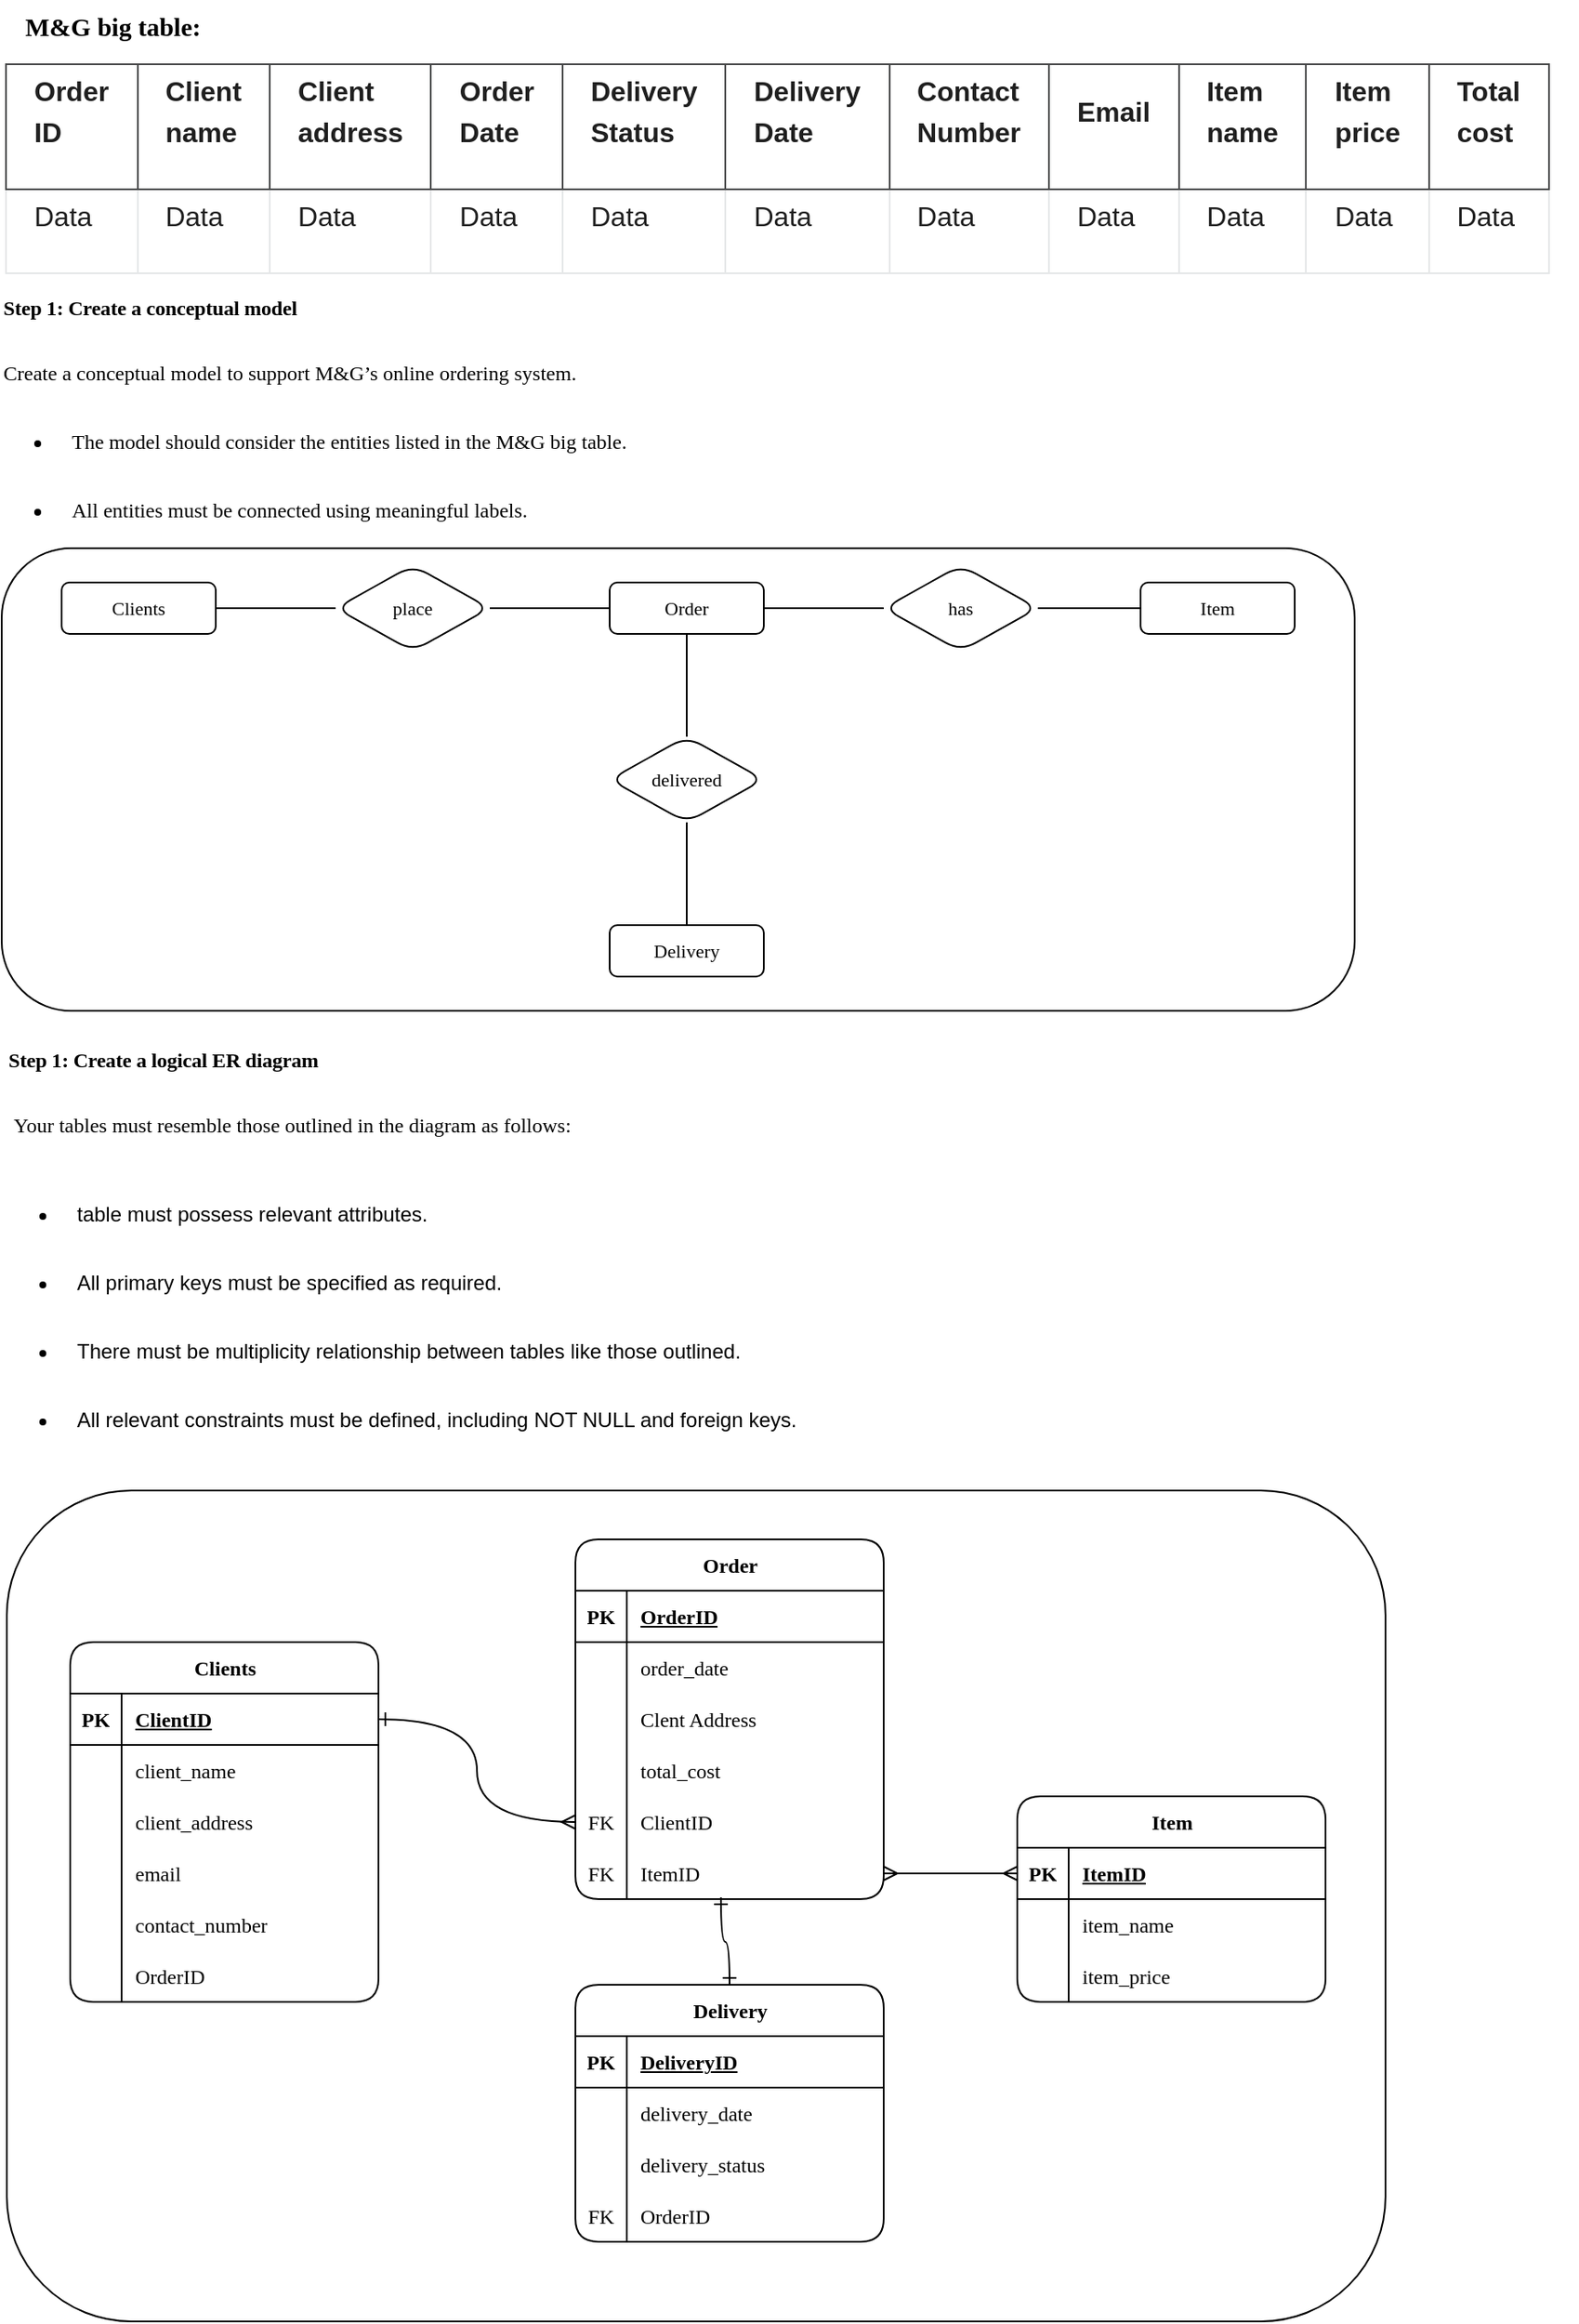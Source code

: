 <mxfile version="20.8.10" type="device"><diagram id="R2lEEEUBdFMjLlhIrx00" name="Page-1"><mxGraphModel dx="1420" dy="830" grid="1" gridSize="10" guides="1" tooltips="1" connect="1" arrows="1" fold="1" page="1" pageScale="1" pageWidth="850" pageHeight="1100" math="0" shadow="0" extFonts="Permanent Marker^https://fonts.googleapis.com/css?family=Permanent+Marker"><root><mxCell id="0"/><mxCell id="1" parent="0"/><mxCell id="qi6V6Ey-kwPcWIcRWWQ0-102" value="" style="rounded=1;whiteSpace=wrap;html=1;shadow=0;glass=0;labelBackgroundColor=none;labelBorderColor=none;sketch=0;fontFamily=Verdana;fontSize=12;fontColor=none;" vertex="1" parent="1"><mxGeometry x="53" y="890" width="805" height="485" as="geometry"/></mxCell><mxCell id="qi6V6Ey-kwPcWIcRWWQ0-21" value="" style="rounded=1;whiteSpace=wrap;html=1;shadow=0;glass=0;labelBackgroundColor=none;sketch=0;fontFamily=Verdana;fontSize=11;fontColor=none;noLabel=1;labelBorderColor=none;" vertex="1" parent="1"><mxGeometry x="50" y="340" width="790" height="270" as="geometry"/></mxCell><mxCell id="qi6V6Ey-kwPcWIcRWWQ0-12" style="edgeStyle=none;shape=connector;rounded=0;orthogonalLoop=1;jettySize=auto;html=1;exitX=1;exitY=0.5;exitDx=0;exitDy=0;labelBackgroundColor=default;strokeColor=default;fontFamily=Verdana;fontSize=11;fontColor=default;startArrow=none;startFill=0;endArrow=none;endFill=0;" edge="1" parent="1" source="qi6V6Ey-kwPcWIcRWWQ0-4" target="qi6V6Ey-kwPcWIcRWWQ0-11"><mxGeometry relative="1" as="geometry"/></mxCell><mxCell id="qi6V6Ey-kwPcWIcRWWQ0-4" value="Clients" style="rounded=1;whiteSpace=wrap;html=1;fontFamily=Verdana;fontSize=11;fontColor=default;shadow=0;glass=0;" vertex="1" parent="1"><mxGeometry x="85" y="360" width="90" height="30" as="geometry"/></mxCell><mxCell id="qi6V6Ey-kwPcWIcRWWQ0-5" value="&lt;h3 style=&quot;box-sizing: border-box; -webkit-font-smoothing: antialiased; margin: 0px 0px 12px; max-width: 100%; font-size: 12px; line-height: 1.5rem; padding: 0px; letter-spacing: -0.1px;&quot; data-heading-variant=&quot;h3bold&quot;&gt;Step 1: Create a conceptual model&lt;/h3&gt;&lt;div style=&quot;font-size: 12px;&quot;&gt;&lt;span style=&quot;box-sizing: border-box; -webkit-font-smoothing: antialiased; font-size: 12px;&quot;&gt;&lt;br style=&quot;font-size: 12px;&quot;&gt;&lt;/span&gt;&lt;/div&gt;&lt;p style=&quot;box-sizing: border-box; -webkit-font-smoothing: antialiased; line-height: 0%; margin: 0px 0px 16px; max-width: 100%; min-height: 24px; font-size: 12px;&quot; data-text-variant=&quot;body1&quot;&gt;&lt;font style=&quot;font-size: 12px;&quot;&gt;Create a conceptual model to support M&amp;amp;G’s online ordering system. &lt;/font&gt;&lt;/p&gt;&lt;ul style=&quot;box-sizing: border-box; -webkit-font-smoothing: antialiased; margin-bottom: 10px; margin-top: 0px; outline: 0px; line-height: 0%; padding-left: 32px; margin-left: 0px; font-size: 12px;&quot;&gt;&lt;li style=&quot;box-sizing: border-box; -webkit-font-smoothing: antialiased; margin-bottom: 8px; padding-left: 8px; font-size: 12px;&quot;&gt;&lt;p style=&quot;box-sizing: border-box; -webkit-font-smoothing: antialiased; line-height: 0%; margin: 0px 0px 16px; max-width: 100%; letter-spacing: 0px; min-height: 24px; font-size: 12px;&quot; data-text-variant=&quot;body1&quot;&gt;&lt;span style=&quot;box-sizing: border-box; -webkit-font-smoothing: antialiased; font-size: 12px;&quot;&gt;&lt;font style=&quot;font-size: 12px;&quot;&gt;The model should consider the entities listed in the M&amp;amp;G big table. &lt;/font&gt;&lt;/span&gt;&lt;/p&gt;&lt;/li&gt;&lt;li style=&quot;box-sizing: border-box; -webkit-font-smoothing: antialiased; margin-bottom: 8px; padding-left: 8px; font-size: 12px;&quot;&gt;&lt;p style=&quot;box-sizing: border-box; -webkit-font-smoothing: antialiased; line-height: 0%; margin: 0px 0px 16px; max-width: 100%; letter-spacing: 0px; min-height: 24px; font-size: 12px;&quot; data-text-variant=&quot;body1&quot;&gt;&lt;span style=&quot;box-sizing: border-box; -webkit-font-smoothing: antialiased; font-size: 12px;&quot;&gt;&lt;font style=&quot;font-size: 12px;&quot;&gt;All entities must be connected using meaningful labels.&lt;/font&gt;&lt;/span&gt;&lt;/p&gt;&lt;/li&gt;&lt;/ul&gt;&lt;p style=&quot;font-size: 12px;&quot;&gt;.&lt;/p&gt;" style="text;html=1;strokeColor=none;fillColor=none;spacing=1;spacingTop=-8;overflow=hidden;rounded=0;fontSize=12;fontFamily=Verdana;fontColor=default;labelBackgroundColor=none;align=left;whiteSpace=wrap;" vertex="1" parent="1"><mxGeometry x="50" y="190" width="770" height="160" as="geometry"/></mxCell><mxCell id="qi6V6Ey-kwPcWIcRWWQ0-15" style="edgeStyle=none;shape=connector;rounded=0;orthogonalLoop=1;jettySize=auto;html=1;exitX=1;exitY=0.5;exitDx=0;exitDy=0;labelBackgroundColor=default;strokeColor=default;fontFamily=Verdana;fontSize=11;fontColor=default;startArrow=none;startFill=0;endArrow=none;endFill=0;" edge="1" parent="1" source="qi6V6Ey-kwPcWIcRWWQ0-6" target="qi6V6Ey-kwPcWIcRWWQ0-14"><mxGeometry relative="1" as="geometry"/></mxCell><mxCell id="qi6V6Ey-kwPcWIcRWWQ0-19" style="edgeStyle=none;shape=connector;rounded=0;orthogonalLoop=1;jettySize=auto;html=1;exitX=0.5;exitY=1;exitDx=0;exitDy=0;labelBackgroundColor=default;strokeColor=default;fontFamily=Verdana;fontSize=11;fontColor=default;startArrow=none;startFill=0;endArrow=none;endFill=0;" edge="1" parent="1" source="qi6V6Ey-kwPcWIcRWWQ0-6" target="qi6V6Ey-kwPcWIcRWWQ0-18"><mxGeometry relative="1" as="geometry"/></mxCell><mxCell id="qi6V6Ey-kwPcWIcRWWQ0-6" value="Order" style="rounded=1;whiteSpace=wrap;html=1;fontFamily=Verdana;fontSize=11;fontColor=default;shadow=0;glass=0;" vertex="1" parent="1"><mxGeometry x="405" y="360" width="90" height="30" as="geometry"/></mxCell><mxCell id="qi6V6Ey-kwPcWIcRWWQ0-7" value="&lt;table style=&quot;box-sizing: border-box; -webkit-font-smoothing: antialiased; border-collapse: collapse; border-spacing: 0px; max-width: 100%; background-color: rgb(255, 255, 255); margin: 0px 0px 24px; width: 865.487px; color: rgb(31, 31, 31); font-family: OpenSans, Arial, sans-serif; font-size: 14px; font-style: normal; font-variant-ligatures: normal; font-variant-caps: normal; font-weight: 400; letter-spacing: normal; orphans: 2; text-align: start; text-transform: none; widows: 2; word-spacing: 0px; -webkit-text-stroke-width: 0px; text-decoration-thickness: initial; text-decoration-style: initial; text-decoration-color: initial;&quot;&gt;&lt;thead style=&quot;box-sizing: border-box; -webkit-font-smoothing: antialiased;&quot;&gt;&lt;tr style=&quot;box-sizing: border-box; -webkit-font-smoothing: antialiased;&quot;&gt;&lt;th style=&quot;box-sizing: border-box; -webkit-font-smoothing: antialiased; padding: 4px 16px; text-align: left; letter-spacing: 0px; font-size: 0.875rem; line-height: 1.25rem; font-family: &amp;quot;Source Sans Pro&amp;quot;, Arial, sans-serif; font-weight: 400; border: 1px solid rgb(72, 73, 74);&quot; scope=&quot;col&quot;&gt;&lt;p style=&quot;box-sizing: border-box; -webkit-font-smoothing: antialiased; font-size: 1rem; line-height: 1.5rem; font-family: &amp;quot;Source Sans Pro&amp;quot;, Arial, sans-serif; margin: 0px 0px 16px; max-width: 100%; letter-spacing: 0px; font-weight: 400; min-height: 24px;&quot; data-text-variant=&quot;body1&quot;&gt;&lt;span style=&quot;box-sizing: border-box; -webkit-font-smoothing: antialiased;&quot;&gt;&lt;strong style=&quot;box-sizing: border-box; -webkit-font-smoothing: antialiased; font-weight: 700; font-family: unset;&quot;&gt;&lt;span style=&quot;box-sizing: border-box; -webkit-font-smoothing: antialiased;&quot;&gt;Order ID&lt;/span&gt;&lt;/strong&gt;&lt;/span&gt;&lt;/p&gt;&lt;/th&gt;&lt;th style=&quot;box-sizing: border-box; -webkit-font-smoothing: antialiased; padding: 4px 16px; text-align: left; letter-spacing: 0px; font-size: 0.875rem; line-height: 1.25rem; font-family: &amp;quot;Source Sans Pro&amp;quot;, Arial, sans-serif; font-weight: 400; border: 1px solid rgb(72, 73, 74);&quot; scope=&quot;col&quot;&gt;&lt;p style=&quot;box-sizing: border-box; -webkit-font-smoothing: antialiased; font-size: 1rem; line-height: 1.5rem; font-family: &amp;quot;Source Sans Pro&amp;quot;, Arial, sans-serif; margin: 0px 0px 16px; max-width: 100%; letter-spacing: 0px; font-weight: 400; min-height: 24px;&quot; data-text-variant=&quot;body1&quot;&gt;&lt;span style=&quot;box-sizing: border-box; -webkit-font-smoothing: antialiased;&quot;&gt;&lt;strong style=&quot;box-sizing: border-box; -webkit-font-smoothing: antialiased; font-weight: 700; font-family: unset;&quot;&gt;&lt;span style=&quot;box-sizing: border-box; -webkit-font-smoothing: antialiased;&quot;&gt;Client name&lt;/span&gt;&lt;/strong&gt;&lt;/span&gt;&lt;/p&gt;&lt;/th&gt;&lt;th style=&quot;box-sizing: border-box; -webkit-font-smoothing: antialiased; padding: 4px 16px; text-align: left; letter-spacing: 0px; font-size: 0.875rem; line-height: 1.25rem; font-family: &amp;quot;Source Sans Pro&amp;quot;, Arial, sans-serif; font-weight: 400; border: 1px solid rgb(72, 73, 74);&quot; scope=&quot;col&quot;&gt;&lt;p style=&quot;box-sizing: border-box; -webkit-font-smoothing: antialiased; font-size: 1rem; line-height: 1.5rem; font-family: &amp;quot;Source Sans Pro&amp;quot;, Arial, sans-serif; margin: 0px 0px 16px; max-width: 100%; letter-spacing: 0px; font-weight: 400; min-height: 24px;&quot; data-text-variant=&quot;body1&quot;&gt;&lt;span style=&quot;box-sizing: border-box; -webkit-font-smoothing: antialiased;&quot;&gt;&lt;strong style=&quot;box-sizing: border-box; -webkit-font-smoothing: antialiased; font-weight: 700; font-family: unset;&quot;&gt;&lt;span style=&quot;box-sizing: border-box; -webkit-font-smoothing: antialiased;&quot;&gt;Client address&lt;/span&gt;&lt;/strong&gt;&lt;/span&gt;&lt;/p&gt;&lt;/th&gt;&lt;th style=&quot;box-sizing: border-box; -webkit-font-smoothing: antialiased; padding: 4px 16px; text-align: left; letter-spacing: 0px; font-size: 0.875rem; line-height: 1.25rem; font-family: &amp;quot;Source Sans Pro&amp;quot;, Arial, sans-serif; font-weight: 400; border: 1px solid rgb(72, 73, 74);&quot; scope=&quot;col&quot;&gt;&lt;p style=&quot;box-sizing: border-box; -webkit-font-smoothing: antialiased; font-size: 1rem; line-height: 1.5rem; font-family: &amp;quot;Source Sans Pro&amp;quot;, Arial, sans-serif; margin: 0px 0px 16px; max-width: 100%; letter-spacing: 0px; font-weight: 400; min-height: 24px;&quot; data-text-variant=&quot;body1&quot;&gt;&lt;span style=&quot;box-sizing: border-box; -webkit-font-smoothing: antialiased;&quot;&gt;&lt;strong style=&quot;box-sizing: border-box; -webkit-font-smoothing: antialiased; font-weight: 700; font-family: unset;&quot;&gt;&lt;span style=&quot;box-sizing: border-box; -webkit-font-smoothing: antialiased;&quot;&gt;Order Date&lt;/span&gt;&lt;/strong&gt;&lt;/span&gt;&lt;/p&gt;&lt;/th&gt;&lt;th style=&quot;box-sizing: border-box; -webkit-font-smoothing: antialiased; padding: 4px 16px; text-align: left; letter-spacing: 0px; font-size: 0.875rem; line-height: 1.25rem; font-family: &amp;quot;Source Sans Pro&amp;quot;, Arial, sans-serif; font-weight: 400; border: 1px solid rgb(72, 73, 74);&quot; scope=&quot;col&quot;&gt;&lt;p style=&quot;box-sizing: border-box; -webkit-font-smoothing: antialiased; font-size: 1rem; line-height: 1.5rem; font-family: &amp;quot;Source Sans Pro&amp;quot;, Arial, sans-serif; margin: 0px 0px 16px; max-width: 100%; letter-spacing: 0px; font-weight: 400; min-height: 24px;&quot; data-text-variant=&quot;body1&quot;&gt;&lt;span style=&quot;box-sizing: border-box; -webkit-font-smoothing: antialiased;&quot;&gt;&lt;strong style=&quot;box-sizing: border-box; -webkit-font-smoothing: antialiased; font-weight: 700; font-family: unset;&quot;&gt;&lt;span style=&quot;box-sizing: border-box; -webkit-font-smoothing: antialiased;&quot;&gt;Delivery Status&lt;/span&gt;&lt;/strong&gt;&lt;/span&gt;&lt;/p&gt;&lt;/th&gt;&lt;th style=&quot;box-sizing: border-box; -webkit-font-smoothing: antialiased; padding: 4px 16px; text-align: left; letter-spacing: 0px; font-size: 0.875rem; line-height: 1.25rem; font-family: &amp;quot;Source Sans Pro&amp;quot;, Arial, sans-serif; font-weight: 400; border: 1px solid rgb(72, 73, 74);&quot; scope=&quot;col&quot;&gt;&lt;p style=&quot;box-sizing: border-box; -webkit-font-smoothing: antialiased; font-size: 1rem; line-height: 1.5rem; font-family: &amp;quot;Source Sans Pro&amp;quot;, Arial, sans-serif; margin: 0px 0px 16px; max-width: 100%; letter-spacing: 0px; font-weight: 400; min-height: 24px;&quot; data-text-variant=&quot;body1&quot;&gt;&lt;span style=&quot;box-sizing: border-box; -webkit-font-smoothing: antialiased;&quot;&gt;&lt;strong style=&quot;box-sizing: border-box; -webkit-font-smoothing: antialiased; font-weight: 700; font-family: unset;&quot;&gt;&lt;span style=&quot;box-sizing: border-box; -webkit-font-smoothing: antialiased;&quot;&gt;Delivery Date&lt;/span&gt;&lt;/strong&gt;&lt;/span&gt;&lt;/p&gt;&lt;/th&gt;&lt;th style=&quot;box-sizing: border-box; -webkit-font-smoothing: antialiased; padding: 4px 16px; text-align: left; letter-spacing: 0px; font-size: 0.875rem; line-height: 1.25rem; font-family: &amp;quot;Source Sans Pro&amp;quot;, Arial, sans-serif; font-weight: 400; border: 1px solid rgb(72, 73, 74);&quot; scope=&quot;col&quot;&gt;&lt;p style=&quot;box-sizing: border-box; -webkit-font-smoothing: antialiased; font-size: 1rem; line-height: 1.5rem; font-family: &amp;quot;Source Sans Pro&amp;quot;, Arial, sans-serif; margin: 0px 0px 16px; max-width: 100%; letter-spacing: 0px; font-weight: 400; min-height: 24px;&quot; data-text-variant=&quot;body1&quot;&gt;&lt;span style=&quot;box-sizing: border-box; -webkit-font-smoothing: antialiased;&quot;&gt;&lt;strong style=&quot;box-sizing: border-box; -webkit-font-smoothing: antialiased; font-weight: 700; font-family: unset;&quot;&gt;&lt;span style=&quot;box-sizing: border-box; -webkit-font-smoothing: antialiased;&quot;&gt;Contact Number&lt;/span&gt;&lt;/strong&gt;&lt;/span&gt;&lt;/p&gt;&lt;/th&gt;&lt;th style=&quot;box-sizing: border-box; -webkit-font-smoothing: antialiased; padding: 4px 16px; text-align: left; letter-spacing: 0px; font-size: 0.875rem; line-height: 1.25rem; font-family: &amp;quot;Source Sans Pro&amp;quot;, Arial, sans-serif; font-weight: 400; border: 1px solid rgb(72, 73, 74);&quot; scope=&quot;col&quot;&gt;&lt;p style=&quot;box-sizing: border-box; -webkit-font-smoothing: antialiased; font-size: 1rem; line-height: 1.5rem; font-family: &amp;quot;Source Sans Pro&amp;quot;, Arial, sans-serif; margin: 0px 0px 16px; max-width: 100%; letter-spacing: 0px; font-weight: 400; min-height: 24px;&quot; data-text-variant=&quot;body1&quot;&gt;&lt;span style=&quot;box-sizing: border-box; -webkit-font-smoothing: antialiased;&quot;&gt;&lt;strong style=&quot;box-sizing: border-box; -webkit-font-smoothing: antialiased; font-weight: 700; font-family: unset;&quot;&gt;&lt;span style=&quot;box-sizing: border-box; -webkit-font-smoothing: antialiased;&quot;&gt;Email&lt;/span&gt;&lt;/strong&gt;&lt;/span&gt;&lt;/p&gt;&lt;/th&gt;&lt;th style=&quot;box-sizing: border-box; -webkit-font-smoothing: antialiased; padding: 4px 16px; text-align: left; letter-spacing: 0px; font-size: 0.875rem; line-height: 1.25rem; font-family: &amp;quot;Source Sans Pro&amp;quot;, Arial, sans-serif; font-weight: 400; border: 1px solid rgb(72, 73, 74);&quot; scope=&quot;col&quot;&gt;&lt;p style=&quot;box-sizing: border-box; -webkit-font-smoothing: antialiased; font-size: 1rem; line-height: 1.5rem; font-family: &amp;quot;Source Sans Pro&amp;quot;, Arial, sans-serif; margin: 0px 0px 16px; max-width: 100%; letter-spacing: 0px; font-weight: 400; min-height: 24px;&quot; data-text-variant=&quot;body1&quot;&gt;&lt;span style=&quot;box-sizing: border-box; -webkit-font-smoothing: antialiased;&quot;&gt;&lt;strong style=&quot;box-sizing: border-box; -webkit-font-smoothing: antialiased; font-weight: 700; font-family: unset;&quot;&gt;&lt;span style=&quot;box-sizing: border-box; -webkit-font-smoothing: antialiased;&quot;&gt;Item name&lt;/span&gt;&lt;/strong&gt;&lt;/span&gt;&lt;/p&gt;&lt;/th&gt;&lt;th style=&quot;box-sizing: border-box; -webkit-font-smoothing: antialiased; padding: 4px 16px; text-align: left; letter-spacing: 0px; font-size: 0.875rem; line-height: 1.25rem; font-family: &amp;quot;Source Sans Pro&amp;quot;, Arial, sans-serif; font-weight: 400; border: 1px solid rgb(72, 73, 74);&quot; scope=&quot;col&quot;&gt;&lt;p style=&quot;box-sizing: border-box; -webkit-font-smoothing: antialiased; font-size: 1rem; line-height: 1.5rem; font-family: &amp;quot;Source Sans Pro&amp;quot;, Arial, sans-serif; margin: 0px 0px 16px; max-width: 100%; letter-spacing: 0px; font-weight: 400; min-height: 24px;&quot; data-text-variant=&quot;body1&quot;&gt;&lt;span style=&quot;box-sizing: border-box; -webkit-font-smoothing: antialiased;&quot;&gt;&lt;strong style=&quot;box-sizing: border-box; -webkit-font-smoothing: antialiased; font-weight: 700; font-family: unset;&quot;&gt;&lt;span style=&quot;box-sizing: border-box; -webkit-font-smoothing: antialiased;&quot;&gt;Item price&lt;/span&gt;&lt;/strong&gt;&lt;/span&gt;&lt;/p&gt;&lt;/th&gt;&lt;th style=&quot;box-sizing: border-box; -webkit-font-smoothing: antialiased; padding: 4px 16px; text-align: left; letter-spacing: 0px; font-size: 0.875rem; line-height: 1.25rem; font-family: &amp;quot;Source Sans Pro&amp;quot;, Arial, sans-serif; font-weight: 400; border: 1px solid rgb(72, 73, 74);&quot; scope=&quot;col&quot;&gt;&lt;p style=&quot;box-sizing: border-box; -webkit-font-smoothing: antialiased; font-size: 1rem; line-height: 1.5rem; font-family: &amp;quot;Source Sans Pro&amp;quot;, Arial, sans-serif; margin: 0px 0px 16px; max-width: 100%; letter-spacing: 0px; font-weight: 400; min-height: 24px;&quot; data-text-variant=&quot;body1&quot;&gt;&lt;span style=&quot;box-sizing: border-box; -webkit-font-smoothing: antialiased;&quot;&gt;&lt;strong style=&quot;box-sizing: border-box; -webkit-font-smoothing: antialiased; font-weight: 700; font-family: unset;&quot;&gt;&lt;span style=&quot;box-sizing: border-box; -webkit-font-smoothing: antialiased;&quot;&gt;Total cost&lt;/span&gt;&lt;/strong&gt;&lt;/span&gt;&lt;/p&gt;&lt;/th&gt;&lt;/tr&gt;&lt;/thead&gt;&lt;tbody style=&quot;box-sizing: border-box; -webkit-font-smoothing: antialiased;&quot;&gt;&lt;tr style=&quot;box-sizing: border-box; -webkit-font-smoothing: antialiased;&quot;&gt;&lt;td style=&quot;box-sizing: border-box; -webkit-font-smoothing: antialiased; padding: 4px 16px; letter-spacing: 0px; font-size: 0.875rem; line-height: 1.25rem; font-family: &amp;quot;Source Sans Pro&amp;quot;, Arial, sans-serif; font-weight: 400; text-align: left; border: 1px solid rgb(229, 231, 232);&quot;&gt;&lt;p style=&quot;box-sizing: border-box; -webkit-font-smoothing: antialiased; font-size: 1rem; line-height: 1.5rem; font-family: &amp;quot;Source Sans Pro&amp;quot;, Arial, sans-serif; margin: 0px 0px 16px; max-width: 100%; letter-spacing: 0px; font-weight: 400; min-height: 24px;&quot; data-text-variant=&quot;body1&quot;&gt;&lt;span style=&quot;box-sizing: border-box; -webkit-font-smoothing: antialiased;&quot;&gt;&lt;span style=&quot;box-sizing: border-box; -webkit-font-smoothing: antialiased;&quot;&gt;Data&lt;/span&gt;&lt;/span&gt;&lt;/p&gt;&lt;/td&gt;&lt;td style=&quot;box-sizing: border-box; -webkit-font-smoothing: antialiased; padding: 4px 16px; letter-spacing: 0px; font-size: 0.875rem; line-height: 1.25rem; font-family: &amp;quot;Source Sans Pro&amp;quot;, Arial, sans-serif; font-weight: 400; text-align: left; border: 1px solid rgb(229, 231, 232);&quot;&gt;&lt;p style=&quot;box-sizing: border-box; -webkit-font-smoothing: antialiased; font-size: 1rem; line-height: 1.5rem; font-family: &amp;quot;Source Sans Pro&amp;quot;, Arial, sans-serif; margin: 0px 0px 16px; max-width: 100%; letter-spacing: 0px; font-weight: 400; min-height: 24px;&quot; data-text-variant=&quot;body1&quot;&gt;&lt;span style=&quot;box-sizing: border-box; -webkit-font-smoothing: antialiased;&quot;&gt;&lt;span style=&quot;box-sizing: border-box; -webkit-font-smoothing: antialiased;&quot;&gt;Data&lt;/span&gt;&lt;/span&gt;&lt;/p&gt;&lt;/td&gt;&lt;td style=&quot;box-sizing: border-box; -webkit-font-smoothing: antialiased; padding: 4px 16px; letter-spacing: 0px; font-size: 0.875rem; line-height: 1.25rem; font-family: &amp;quot;Source Sans Pro&amp;quot;, Arial, sans-serif; font-weight: 400; text-align: left; border: 1px solid rgb(229, 231, 232);&quot;&gt;&lt;p style=&quot;box-sizing: border-box; -webkit-font-smoothing: antialiased; font-size: 1rem; line-height: 1.5rem; font-family: &amp;quot;Source Sans Pro&amp;quot;, Arial, sans-serif; margin: 0px 0px 16px; max-width: 100%; letter-spacing: 0px; font-weight: 400; min-height: 24px;&quot; data-text-variant=&quot;body1&quot;&gt;&lt;span style=&quot;box-sizing: border-box; -webkit-font-smoothing: antialiased;&quot;&gt;&lt;span style=&quot;box-sizing: border-box; -webkit-font-smoothing: antialiased;&quot;&gt;Data&lt;/span&gt;&lt;/span&gt;&lt;/p&gt;&lt;/td&gt;&lt;td style=&quot;box-sizing: border-box; -webkit-font-smoothing: antialiased; padding: 4px 16px; letter-spacing: 0px; font-size: 0.875rem; line-height: 1.25rem; font-family: &amp;quot;Source Sans Pro&amp;quot;, Arial, sans-serif; font-weight: 400; text-align: left; border: 1px solid rgb(229, 231, 232);&quot;&gt;&lt;p style=&quot;box-sizing: border-box; -webkit-font-smoothing: antialiased; font-size: 1rem; line-height: 1.5rem; font-family: &amp;quot;Source Sans Pro&amp;quot;, Arial, sans-serif; margin: 0px 0px 16px; max-width: 100%; letter-spacing: 0px; font-weight: 400; min-height: 24px;&quot; data-text-variant=&quot;body1&quot;&gt;&lt;span style=&quot;box-sizing: border-box; -webkit-font-smoothing: antialiased;&quot;&gt;&lt;span style=&quot;box-sizing: border-box; -webkit-font-smoothing: antialiased;&quot;&gt;Data&lt;/span&gt;&lt;/span&gt;&lt;/p&gt;&lt;/td&gt;&lt;td style=&quot;box-sizing: border-box; -webkit-font-smoothing: antialiased; padding: 4px 16px; letter-spacing: 0px; font-size: 0.875rem; line-height: 1.25rem; font-family: &amp;quot;Source Sans Pro&amp;quot;, Arial, sans-serif; font-weight: 400; text-align: left; border: 1px solid rgb(229, 231, 232);&quot;&gt;&lt;p style=&quot;box-sizing: border-box; -webkit-font-smoothing: antialiased; font-size: 1rem; line-height: 1.5rem; font-family: &amp;quot;Source Sans Pro&amp;quot;, Arial, sans-serif; margin: 0px 0px 16px; max-width: 100%; letter-spacing: 0px; font-weight: 400; min-height: 24px;&quot; data-text-variant=&quot;body1&quot;&gt;&lt;span style=&quot;box-sizing: border-box; -webkit-font-smoothing: antialiased;&quot;&gt;&lt;span style=&quot;box-sizing: border-box; -webkit-font-smoothing: antialiased;&quot;&gt;Data&lt;/span&gt;&lt;/span&gt;&lt;/p&gt;&lt;/td&gt;&lt;td style=&quot;box-sizing: border-box; -webkit-font-smoothing: antialiased; padding: 4px 16px; letter-spacing: 0px; font-size: 0.875rem; line-height: 1.25rem; font-family: &amp;quot;Source Sans Pro&amp;quot;, Arial, sans-serif; font-weight: 400; text-align: left; border: 1px solid rgb(229, 231, 232);&quot;&gt;&lt;p style=&quot;box-sizing: border-box; -webkit-font-smoothing: antialiased; font-size: 1rem; line-height: 1.5rem; font-family: &amp;quot;Source Sans Pro&amp;quot;, Arial, sans-serif; margin: 0px 0px 16px; max-width: 100%; letter-spacing: 0px; font-weight: 400; min-height: 24px;&quot; data-text-variant=&quot;body1&quot;&gt;&lt;span style=&quot;box-sizing: border-box; -webkit-font-smoothing: antialiased;&quot;&gt;&lt;span style=&quot;box-sizing: border-box; -webkit-font-smoothing: antialiased;&quot;&gt;Data&lt;/span&gt;&lt;/span&gt;&lt;/p&gt;&lt;/td&gt;&lt;td style=&quot;box-sizing: border-box; -webkit-font-smoothing: antialiased; padding: 4px 16px; letter-spacing: 0px; font-size: 0.875rem; line-height: 1.25rem; font-family: &amp;quot;Source Sans Pro&amp;quot;, Arial, sans-serif; font-weight: 400; text-align: left; border: 1px solid rgb(229, 231, 232);&quot;&gt;&lt;p style=&quot;box-sizing: border-box; -webkit-font-smoothing: antialiased; font-size: 1rem; line-height: 1.5rem; font-family: &amp;quot;Source Sans Pro&amp;quot;, Arial, sans-serif; margin: 0px 0px 16px; max-width: 100%; letter-spacing: 0px; font-weight: 400; min-height: 24px;&quot; data-text-variant=&quot;body1&quot;&gt;&lt;span style=&quot;box-sizing: border-box; -webkit-font-smoothing: antialiased;&quot;&gt;&lt;span style=&quot;box-sizing: border-box; -webkit-font-smoothing: antialiased;&quot;&gt;Data&lt;/span&gt;&lt;/span&gt;&lt;/p&gt;&lt;/td&gt;&lt;td style=&quot;box-sizing: border-box; -webkit-font-smoothing: antialiased; padding: 4px 16px; letter-spacing: 0px; font-size: 0.875rem; line-height: 1.25rem; font-family: &amp;quot;Source Sans Pro&amp;quot;, Arial, sans-serif; font-weight: 400; text-align: left; border: 1px solid rgb(229, 231, 232);&quot;&gt;&lt;p style=&quot;box-sizing: border-box; -webkit-font-smoothing: antialiased; font-size: 1rem; line-height: 1.5rem; font-family: &amp;quot;Source Sans Pro&amp;quot;, Arial, sans-serif; margin: 0px 0px 16px; max-width: 100%; letter-spacing: 0px; font-weight: 400; min-height: 24px;&quot; data-text-variant=&quot;body1&quot;&gt;&lt;span style=&quot;box-sizing: border-box; -webkit-font-smoothing: antialiased;&quot;&gt;&lt;span style=&quot;box-sizing: border-box; -webkit-font-smoothing: antialiased;&quot;&gt;Data&lt;/span&gt;&lt;/span&gt;&lt;/p&gt;&lt;/td&gt;&lt;td style=&quot;box-sizing: border-box; -webkit-font-smoothing: antialiased; padding: 4px 16px; letter-spacing: 0px; font-size: 0.875rem; line-height: 1.25rem; font-family: &amp;quot;Source Sans Pro&amp;quot;, Arial, sans-serif; font-weight: 400; text-align: left; border: 1px solid rgb(229, 231, 232);&quot;&gt;&lt;p style=&quot;box-sizing: border-box; -webkit-font-smoothing: antialiased; font-size: 1rem; line-height: 1.5rem; font-family: &amp;quot;Source Sans Pro&amp;quot;, Arial, sans-serif; margin: 0px 0px 16px; max-width: 100%; letter-spacing: 0px; font-weight: 400; min-height: 24px;&quot; data-text-variant=&quot;body1&quot;&gt;&lt;span style=&quot;box-sizing: border-box; -webkit-font-smoothing: antialiased;&quot;&gt;&lt;span style=&quot;box-sizing: border-box; -webkit-font-smoothing: antialiased;&quot;&gt;Data&lt;/span&gt;&lt;/span&gt;&lt;/p&gt;&lt;/td&gt;&lt;td style=&quot;box-sizing: border-box; -webkit-font-smoothing: antialiased; padding: 4px 16px; letter-spacing: 0px; font-size: 0.875rem; line-height: 1.25rem; font-family: &amp;quot;Source Sans Pro&amp;quot;, Arial, sans-serif; font-weight: 400; text-align: left; border: 1px solid rgb(229, 231, 232);&quot;&gt;&lt;p style=&quot;box-sizing: border-box; -webkit-font-smoothing: antialiased; font-size: 1rem; line-height: 1.5rem; font-family: &amp;quot;Source Sans Pro&amp;quot;, Arial, sans-serif; margin: 0px 0px 16px; max-width: 100%; letter-spacing: 0px; font-weight: 400; min-height: 24px;&quot; data-text-variant=&quot;body1&quot;&gt;&lt;span style=&quot;box-sizing: border-box; -webkit-font-smoothing: antialiased;&quot;&gt;&lt;span style=&quot;box-sizing: border-box; -webkit-font-smoothing: antialiased;&quot;&gt;Data&lt;/span&gt;&lt;/span&gt;&lt;/p&gt;&lt;/td&gt;&lt;td style=&quot;box-sizing: border-box; -webkit-font-smoothing: antialiased; padding: 4px 16px; letter-spacing: 0px; font-size: 0.875rem; line-height: 1.25rem; font-family: &amp;quot;Source Sans Pro&amp;quot;, Arial, sans-serif; font-weight: 400; text-align: left; border: 1px solid rgb(229, 231, 232);&quot;&gt;&lt;p style=&quot;box-sizing: border-box; -webkit-font-smoothing: antialiased; font-size: 1rem; line-height: 1.5rem; font-family: &amp;quot;Source Sans Pro&amp;quot;, Arial, sans-serif; margin: 0px 0px 16px; max-width: 100%; letter-spacing: 0px; font-weight: 400; min-height: 24px;&quot; data-text-variant=&quot;body1&quot;&gt;&lt;span style=&quot;box-sizing: border-box; -webkit-font-smoothing: antialiased;&quot;&gt;&lt;span style=&quot;box-sizing: border-box; -webkit-font-smoothing: antialiased;&quot;&gt;Data &lt;/span&gt;&lt;/span&gt;&lt;/p&gt;&lt;/td&gt;&lt;/tr&gt;&lt;/tbody&gt;&lt;/table&gt;" style="text;whiteSpace=wrap;html=1;fontSize=12;fontFamily=Verdana;fontColor=default;" vertex="1" parent="1"><mxGeometry x="50" y="50" width="920" height="130" as="geometry"/></mxCell><mxCell id="qi6V6Ey-kwPcWIcRWWQ0-8" value="M&amp;amp;G big table:" style="text;html=1;strokeColor=none;fillColor=none;align=center;verticalAlign=middle;whiteSpace=wrap;rounded=0;fontSize=15;fontFamily=Verdana;fontColor=default;fontStyle=1" vertex="1" parent="1"><mxGeometry x="50" y="20" width="130" height="30" as="geometry"/></mxCell><mxCell id="qi6V6Ey-kwPcWIcRWWQ0-10" value="Item" style="rounded=1;whiteSpace=wrap;html=1;fontFamily=Verdana;fontSize=11;fontColor=default;shadow=0;glass=0;" vertex="1" parent="1"><mxGeometry x="715" y="360" width="90" height="30" as="geometry"/></mxCell><mxCell id="qi6V6Ey-kwPcWIcRWWQ0-13" style="edgeStyle=none;shape=connector;rounded=0;orthogonalLoop=1;jettySize=auto;html=1;exitX=1;exitY=0.5;exitDx=0;exitDy=0;labelBackgroundColor=default;strokeColor=default;fontFamily=Verdana;fontSize=11;fontColor=default;startArrow=none;startFill=0;endArrow=none;endFill=0;" edge="1" parent="1" source="qi6V6Ey-kwPcWIcRWWQ0-11" target="qi6V6Ey-kwPcWIcRWWQ0-6"><mxGeometry relative="1" as="geometry"/></mxCell><mxCell id="qi6V6Ey-kwPcWIcRWWQ0-11" value="place" style="rhombus;whiteSpace=wrap;html=1;rounded=1;shadow=0;glass=0;labelBackgroundColor=none;sketch=0;fontFamily=Verdana;fontSize=11;fontColor=default;" vertex="1" parent="1"><mxGeometry x="245" y="350" width="90" height="50" as="geometry"/></mxCell><mxCell id="qi6V6Ey-kwPcWIcRWWQ0-16" style="edgeStyle=none;shape=connector;rounded=0;orthogonalLoop=1;jettySize=auto;html=1;exitX=1;exitY=0.5;exitDx=0;exitDy=0;entryX=0;entryY=0.5;entryDx=0;entryDy=0;labelBackgroundColor=default;strokeColor=default;fontFamily=Verdana;fontSize=11;fontColor=default;startArrow=none;startFill=0;endArrow=none;endFill=0;" edge="1" parent="1" source="qi6V6Ey-kwPcWIcRWWQ0-14" target="qi6V6Ey-kwPcWIcRWWQ0-10"><mxGeometry relative="1" as="geometry"/></mxCell><mxCell id="qi6V6Ey-kwPcWIcRWWQ0-14" value="has" style="rhombus;whiteSpace=wrap;html=1;rounded=1;shadow=0;glass=0;labelBackgroundColor=none;sketch=0;fontFamily=Verdana;fontSize=11;fontColor=default;" vertex="1" parent="1"><mxGeometry x="565" y="350" width="90" height="50" as="geometry"/></mxCell><mxCell id="qi6V6Ey-kwPcWIcRWWQ0-17" value="Delivery" style="rounded=1;whiteSpace=wrap;html=1;fontFamily=Verdana;fontSize=11;fontColor=default;shadow=0;glass=0;" vertex="1" parent="1"><mxGeometry x="405" y="560" width="90" height="30" as="geometry"/></mxCell><mxCell id="qi6V6Ey-kwPcWIcRWWQ0-20" style="edgeStyle=none;shape=connector;rounded=0;orthogonalLoop=1;jettySize=auto;html=1;exitX=0.5;exitY=1;exitDx=0;exitDy=0;labelBackgroundColor=default;strokeColor=default;fontFamily=Verdana;fontSize=11;fontColor=default;startArrow=none;startFill=0;endArrow=none;endFill=0;" edge="1" parent="1" source="qi6V6Ey-kwPcWIcRWWQ0-18" target="qi6V6Ey-kwPcWIcRWWQ0-17"><mxGeometry relative="1" as="geometry"/></mxCell><mxCell id="qi6V6Ey-kwPcWIcRWWQ0-18" value="delivered" style="rhombus;whiteSpace=wrap;html=1;rounded=1;shadow=0;glass=0;labelBackgroundColor=none;sketch=0;fontFamily=Verdana;fontSize=11;fontColor=default;" vertex="1" parent="1"><mxGeometry x="405" y="450" width="90" height="50" as="geometry"/></mxCell><mxCell id="qi6V6Ey-kwPcWIcRWWQ0-22" value="&lt;h3 style=&quot;box-sizing: border-box; -webkit-font-smoothing: antialiased; margin: 0px 0px 12px; max-width: 100%; font-size: 12px; line-height: 1.5rem; padding: 0px; letter-spacing: -0.1px;&quot; data-heading-variant=&quot;h3bold&quot;&gt;Step 1: Create a logical ER diagram&lt;/h3&gt;&lt;div style=&quot;font-size: 12px;&quot;&gt;&lt;span style=&quot;box-sizing: border-box; -webkit-font-smoothing: antialiased; font-size: 12px;&quot;&gt;&lt;br style=&quot;font-size: 12px;&quot;&gt;&lt;/span&gt;&lt;/div&gt;&lt;p style=&quot;box-sizing: border-box; -webkit-font-smoothing: antialiased; line-height: 0%; margin: 0px 0px 16px; max-width: 100%; min-height: 24px; font-size: 12px;&quot; data-text-variant=&quot;body1&quot;&gt;&amp;nbsp;Your tables must resemble those outlined in the diagram as follows:&lt;/p&gt;&lt;ul style=&quot;box-sizing: border-box; -webkit-font-smoothing: antialiased; margin-bottom: 10px; margin-top: 0px; outline: 0px; line-height: 0%; padding-left: 32px; margin-left: 0px; font-size: 12px;&quot;&gt;&lt;li style=&quot;box-sizing: border-box; -webkit-font-smoothing: antialiased; margin-bottom: 8px; padding-left: 8px; font-size: 12px;&quot;&gt;&lt;p style=&quot;box-sizing: border-box; -webkit-font-smoothing: antialiased; font-size: 12px; line-height: 1.5rem; font-family: &amp;quot;Source Sans Pro&amp;quot;, Arial, sans-serif; margin: 0px 0px 16px; max-width: 100%; letter-spacing: 0px; min-height: 24px;&quot; data-text-variant=&quot;body1&quot;&gt;table must possess relevant attributes.&lt;/p&gt;&lt;/li&gt;&lt;li style=&quot;box-sizing: border-box; -webkit-font-smoothing: antialiased; margin-bottom: 8px; padding-left: 8px; font-size: 12px;&quot;&gt;&lt;p style=&quot;box-sizing: border-box; -webkit-font-smoothing: antialiased; font-size: 12px; line-height: 1.5rem; font-family: &amp;quot;Source Sans Pro&amp;quot;, Arial, sans-serif; margin: 0px 0px 16px; max-width: 100%; letter-spacing: 0px; min-height: 24px;&quot; data-text-variant=&quot;body1&quot;&gt;&lt;span style=&quot;box-sizing: border-box; -webkit-font-smoothing: antialiased; font-size: 12px;&quot;&gt;All primary keys must be specified as required.&lt;/span&gt;&lt;/p&gt;&lt;/li&gt;&lt;li style=&quot;box-sizing: border-box; -webkit-font-smoothing: antialiased; margin-bottom: 8px; padding-left: 8px; font-size: 12px;&quot;&gt;&lt;p style=&quot;box-sizing: border-box; -webkit-font-smoothing: antialiased; font-size: 12px; line-height: 1.5rem; font-family: &amp;quot;Source Sans Pro&amp;quot;, Arial, sans-serif; margin: 0px 0px 16px; max-width: 100%; letter-spacing: 0px; min-height: 24px;&quot; data-text-variant=&quot;body1&quot;&gt;&lt;span style=&quot;box-sizing: border-box; -webkit-font-smoothing: antialiased; font-size: 12px;&quot;&gt;There must be multiplicity relationship between tables like those outlined.&lt;/span&gt;&lt;/p&gt;&lt;/li&gt;&lt;li style=&quot;box-sizing: border-box; -webkit-font-smoothing: antialiased; margin-bottom: 8px; padding-left: 8px; font-size: 12px;&quot;&gt;&lt;p style=&quot;box-sizing: border-box; -webkit-font-smoothing: antialiased; font-size: 12px; line-height: 1.5rem; font-family: &amp;quot;Source Sans Pro&amp;quot;, Arial, sans-serif; margin: 0px 0px 16px; max-width: 100%; letter-spacing: 0px; min-height: 24px;&quot; data-text-variant=&quot;body1&quot;&gt;&lt;span style=&quot;box-sizing: border-box; -webkit-font-smoothing: antialiased; font-size: 12px;&quot;&gt;All relevant constraints must be defined, including NOT NULL and foreign keys.&lt;/span&gt;&lt;/p&gt;&lt;/li&gt;&lt;/ul&gt;&lt;p style=&quot;font-size: 12px;&quot;&gt;.&lt;/p&gt;" style="text;html=1;strokeColor=none;fillColor=none;spacing=1;spacingTop=-8;overflow=hidden;rounded=0;fontSize=12;fontFamily=Verdana;fontColor=default;labelBackgroundColor=none;align=left;whiteSpace=wrap;" vertex="1" parent="1"><mxGeometry x="53" y="629" width="770" height="250" as="geometry"/></mxCell><mxCell id="qi6V6Ey-kwPcWIcRWWQ0-24" value="Clients" style="shape=table;startSize=30;container=1;collapsible=1;childLayout=tableLayout;fixedRows=1;rowLines=0;fontStyle=1;align=center;resizeLast=1;rounded=1;shadow=0;glass=0;labelBackgroundColor=none;labelBorderColor=none;sketch=0;fontFamily=Verdana;fontSize=12;fontColor=none;html=1;" vertex="1" parent="1"><mxGeometry x="90" y="978.5" width="180" height="210" as="geometry"><mxRectangle x="90" y="890" width="90" height="30" as="alternateBounds"/></mxGeometry></mxCell><mxCell id="qi6V6Ey-kwPcWIcRWWQ0-25" value="" style="shape=tableRow;horizontal=0;startSize=0;swimlaneHead=0;swimlaneBody=0;fillColor=none;collapsible=0;dropTarget=0;points=[[0,0.5],[1,0.5]];portConstraint=eastwest;top=0;left=0;right=0;bottom=1;rounded=1;shadow=0;glass=0;labelBackgroundColor=none;labelBorderColor=none;sketch=0;fontFamily=Verdana;fontSize=12;fontColor=none;html=1;" vertex="1" parent="qi6V6Ey-kwPcWIcRWWQ0-24"><mxGeometry y="30" width="180" height="30" as="geometry"/></mxCell><mxCell id="qi6V6Ey-kwPcWIcRWWQ0-26" value="PK" style="shape=partialRectangle;connectable=0;fillColor=none;top=0;left=0;bottom=0;right=0;fontStyle=1;overflow=hidden;rounded=1;shadow=0;glass=0;labelBackgroundColor=none;labelBorderColor=none;sketch=0;fontFamily=Verdana;fontSize=12;fontColor=none;html=1;" vertex="1" parent="qi6V6Ey-kwPcWIcRWWQ0-25"><mxGeometry width="30" height="30" as="geometry"><mxRectangle width="30" height="30" as="alternateBounds"/></mxGeometry></mxCell><mxCell id="qi6V6Ey-kwPcWIcRWWQ0-27" value="ClientID" style="shape=partialRectangle;connectable=0;fillColor=none;top=0;left=0;bottom=0;right=0;align=left;spacingLeft=6;fontStyle=5;overflow=hidden;rounded=1;shadow=0;glass=0;labelBackgroundColor=none;labelBorderColor=none;sketch=0;fontFamily=Verdana;fontSize=12;fontColor=none;html=1;" vertex="1" parent="qi6V6Ey-kwPcWIcRWWQ0-25"><mxGeometry x="30" width="150" height="30" as="geometry"><mxRectangle width="150" height="30" as="alternateBounds"/></mxGeometry></mxCell><mxCell id="qi6V6Ey-kwPcWIcRWWQ0-28" value="" style="shape=tableRow;horizontal=0;startSize=0;swimlaneHead=0;swimlaneBody=0;fillColor=none;collapsible=0;dropTarget=0;points=[[0,0.5],[1,0.5]];portConstraint=eastwest;top=0;left=0;right=0;bottom=0;rounded=1;shadow=0;glass=0;labelBackgroundColor=none;labelBorderColor=none;sketch=0;fontFamily=Verdana;fontSize=12;fontColor=none;html=1;" vertex="1" parent="qi6V6Ey-kwPcWIcRWWQ0-24"><mxGeometry y="60" width="180" height="30" as="geometry"/></mxCell><mxCell id="qi6V6Ey-kwPcWIcRWWQ0-29" value="" style="shape=partialRectangle;connectable=0;fillColor=none;top=0;left=0;bottom=0;right=0;editable=1;overflow=hidden;rounded=1;shadow=0;glass=0;labelBackgroundColor=none;labelBorderColor=none;sketch=0;fontFamily=Verdana;fontSize=12;fontColor=none;html=1;" vertex="1" parent="qi6V6Ey-kwPcWIcRWWQ0-28"><mxGeometry width="30" height="30" as="geometry"><mxRectangle width="30" height="30" as="alternateBounds"/></mxGeometry></mxCell><mxCell id="qi6V6Ey-kwPcWIcRWWQ0-30" value="client_name" style="shape=partialRectangle;connectable=0;fillColor=none;top=0;left=0;bottom=0;right=0;align=left;spacingLeft=6;overflow=hidden;rounded=1;shadow=0;glass=0;labelBackgroundColor=none;labelBorderColor=none;sketch=0;fontFamily=Verdana;fontSize=12;fontColor=none;html=1;" vertex="1" parent="qi6V6Ey-kwPcWIcRWWQ0-28"><mxGeometry x="30" width="150" height="30" as="geometry"><mxRectangle width="150" height="30" as="alternateBounds"/></mxGeometry></mxCell><mxCell id="qi6V6Ey-kwPcWIcRWWQ0-31" value="" style="shape=tableRow;horizontal=0;startSize=0;swimlaneHead=0;swimlaneBody=0;fillColor=none;collapsible=0;dropTarget=0;points=[[0,0.5],[1,0.5]];portConstraint=eastwest;top=0;left=0;right=0;bottom=0;rounded=1;shadow=0;glass=0;labelBackgroundColor=none;labelBorderColor=none;sketch=0;fontFamily=Verdana;fontSize=12;fontColor=none;html=1;" vertex="1" parent="qi6V6Ey-kwPcWIcRWWQ0-24"><mxGeometry y="90" width="180" height="30" as="geometry"/></mxCell><mxCell id="qi6V6Ey-kwPcWIcRWWQ0-32" value="" style="shape=partialRectangle;connectable=0;fillColor=none;top=0;left=0;bottom=0;right=0;editable=1;overflow=hidden;rounded=1;shadow=0;glass=0;labelBackgroundColor=none;labelBorderColor=none;sketch=0;fontFamily=Verdana;fontSize=12;fontColor=none;html=1;" vertex="1" parent="qi6V6Ey-kwPcWIcRWWQ0-31"><mxGeometry width="30" height="30" as="geometry"><mxRectangle width="30" height="30" as="alternateBounds"/></mxGeometry></mxCell><mxCell id="qi6V6Ey-kwPcWIcRWWQ0-33" value="client_address" style="shape=partialRectangle;connectable=0;fillColor=none;top=0;left=0;bottom=0;right=0;align=left;spacingLeft=6;overflow=hidden;rounded=1;shadow=0;glass=0;labelBackgroundColor=none;labelBorderColor=none;sketch=0;fontFamily=Verdana;fontSize=12;fontColor=none;html=1;" vertex="1" parent="qi6V6Ey-kwPcWIcRWWQ0-31"><mxGeometry x="30" width="150" height="30" as="geometry"><mxRectangle width="150" height="30" as="alternateBounds"/></mxGeometry></mxCell><mxCell id="qi6V6Ey-kwPcWIcRWWQ0-34" value="" style="shape=tableRow;horizontal=0;startSize=0;swimlaneHead=0;swimlaneBody=0;fillColor=none;collapsible=0;dropTarget=0;points=[[0,0.5],[1,0.5]];portConstraint=eastwest;top=0;left=0;right=0;bottom=0;rounded=1;shadow=0;glass=0;labelBackgroundColor=none;labelBorderColor=none;sketch=0;fontFamily=Verdana;fontSize=12;fontColor=none;html=1;" vertex="1" parent="qi6V6Ey-kwPcWIcRWWQ0-24"><mxGeometry y="120" width="180" height="30" as="geometry"/></mxCell><mxCell id="qi6V6Ey-kwPcWIcRWWQ0-35" value="" style="shape=partialRectangle;connectable=0;fillColor=none;top=0;left=0;bottom=0;right=0;editable=1;overflow=hidden;rounded=1;shadow=0;glass=0;labelBackgroundColor=none;labelBorderColor=none;sketch=0;fontFamily=Verdana;fontSize=12;fontColor=none;html=1;" vertex="1" parent="qi6V6Ey-kwPcWIcRWWQ0-34"><mxGeometry width="30" height="30" as="geometry"><mxRectangle width="30" height="30" as="alternateBounds"/></mxGeometry></mxCell><mxCell id="qi6V6Ey-kwPcWIcRWWQ0-36" value="email" style="shape=partialRectangle;connectable=0;fillColor=none;top=0;left=0;bottom=0;right=0;align=left;spacingLeft=6;overflow=hidden;rounded=1;shadow=0;glass=0;labelBackgroundColor=none;labelBorderColor=none;sketch=0;fontFamily=Verdana;fontSize=12;fontColor=none;html=1;" vertex="1" parent="qi6V6Ey-kwPcWIcRWWQ0-34"><mxGeometry x="30" width="150" height="30" as="geometry"><mxRectangle width="150" height="30" as="alternateBounds"/></mxGeometry></mxCell><mxCell id="qi6V6Ey-kwPcWIcRWWQ0-37" style="shape=tableRow;horizontal=0;startSize=0;swimlaneHead=0;swimlaneBody=0;fillColor=none;collapsible=0;dropTarget=0;points=[[0,0.5],[1,0.5]];portConstraint=eastwest;top=0;left=0;right=0;bottom=0;rounded=1;shadow=0;glass=0;labelBackgroundColor=none;labelBorderColor=none;sketch=0;fontFamily=Verdana;fontSize=12;fontColor=none;html=1;" vertex="1" parent="qi6V6Ey-kwPcWIcRWWQ0-24"><mxGeometry y="150" width="180" height="30" as="geometry"/></mxCell><mxCell id="qi6V6Ey-kwPcWIcRWWQ0-38" style="shape=partialRectangle;connectable=0;fillColor=none;top=0;left=0;bottom=0;right=0;editable=1;overflow=hidden;rounded=1;shadow=0;glass=0;labelBackgroundColor=none;labelBorderColor=none;sketch=0;fontFamily=Verdana;fontSize=12;fontColor=none;html=1;" vertex="1" parent="qi6V6Ey-kwPcWIcRWWQ0-37"><mxGeometry width="30" height="30" as="geometry"><mxRectangle width="30" height="30" as="alternateBounds"/></mxGeometry></mxCell><mxCell id="qi6V6Ey-kwPcWIcRWWQ0-39" value="contact_number" style="shape=partialRectangle;connectable=0;fillColor=none;top=0;left=0;bottom=0;right=0;align=left;spacingLeft=6;overflow=hidden;rounded=1;shadow=0;glass=0;labelBackgroundColor=none;labelBorderColor=none;sketch=0;fontFamily=Verdana;fontSize=12;fontColor=none;html=1;" vertex="1" parent="qi6V6Ey-kwPcWIcRWWQ0-37"><mxGeometry x="30" width="150" height="30" as="geometry"><mxRectangle width="150" height="30" as="alternateBounds"/></mxGeometry></mxCell><mxCell id="qi6V6Ey-kwPcWIcRWWQ0-57" style="shape=tableRow;horizontal=0;startSize=0;swimlaneHead=0;swimlaneBody=0;fillColor=none;collapsible=0;dropTarget=0;points=[[0,0.5],[1,0.5]];portConstraint=eastwest;top=0;left=0;right=0;bottom=0;rounded=1;shadow=0;glass=0;labelBackgroundColor=none;labelBorderColor=none;sketch=0;fontFamily=Verdana;fontSize=12;fontColor=none;html=1;" vertex="1" parent="qi6V6Ey-kwPcWIcRWWQ0-24"><mxGeometry y="180" width="180" height="30" as="geometry"/></mxCell><mxCell id="qi6V6Ey-kwPcWIcRWWQ0-58" style="shape=partialRectangle;connectable=0;fillColor=none;top=0;left=0;bottom=0;right=0;editable=1;overflow=hidden;rounded=1;shadow=0;glass=0;labelBackgroundColor=none;labelBorderColor=none;sketch=0;fontFamily=Verdana;fontSize=12;fontColor=none;html=1;" vertex="1" parent="qi6V6Ey-kwPcWIcRWWQ0-57"><mxGeometry width="30" height="30" as="geometry"><mxRectangle width="30" height="30" as="alternateBounds"/></mxGeometry></mxCell><mxCell id="qi6V6Ey-kwPcWIcRWWQ0-59" value="OrderID" style="shape=partialRectangle;connectable=0;fillColor=none;top=0;left=0;bottom=0;right=0;align=left;spacingLeft=6;overflow=hidden;rounded=1;shadow=0;glass=0;labelBackgroundColor=none;labelBorderColor=none;sketch=0;fontFamily=Verdana;fontSize=12;fontColor=none;html=1;" vertex="1" parent="qi6V6Ey-kwPcWIcRWWQ0-57"><mxGeometry x="30" width="150" height="30" as="geometry"><mxRectangle width="150" height="30" as="alternateBounds"/></mxGeometry></mxCell><mxCell id="qi6V6Ey-kwPcWIcRWWQ0-40" value="Order" style="shape=table;startSize=30;container=1;collapsible=1;childLayout=tableLayout;fixedRows=1;rowLines=0;fontStyle=1;align=center;resizeLast=1;rounded=1;shadow=0;glass=0;labelBackgroundColor=none;labelBorderColor=none;sketch=0;fontFamily=Verdana;fontSize=12;fontColor=none;html=1;" vertex="1" parent="1"><mxGeometry x="385" y="918.5" width="180" height="210" as="geometry"><mxRectangle x="90" y="890" width="90" height="30" as="alternateBounds"/></mxGeometry></mxCell><mxCell id="qi6V6Ey-kwPcWIcRWWQ0-41" value="" style="shape=tableRow;horizontal=0;startSize=0;swimlaneHead=0;swimlaneBody=0;fillColor=none;collapsible=0;dropTarget=0;points=[[0,0.5],[1,0.5]];portConstraint=eastwest;top=0;left=0;right=0;bottom=1;rounded=1;shadow=0;glass=0;labelBackgroundColor=none;labelBorderColor=none;sketch=0;fontFamily=Verdana;fontSize=12;fontColor=none;html=1;" vertex="1" parent="qi6V6Ey-kwPcWIcRWWQ0-40"><mxGeometry y="30" width="180" height="30" as="geometry"/></mxCell><mxCell id="qi6V6Ey-kwPcWIcRWWQ0-42" value="PK" style="shape=partialRectangle;connectable=0;fillColor=none;top=0;left=0;bottom=0;right=0;fontStyle=1;overflow=hidden;rounded=1;shadow=0;glass=0;labelBackgroundColor=none;labelBorderColor=none;sketch=0;fontFamily=Verdana;fontSize=12;fontColor=none;html=1;" vertex="1" parent="qi6V6Ey-kwPcWIcRWWQ0-41"><mxGeometry width="30" height="30" as="geometry"><mxRectangle width="30" height="30" as="alternateBounds"/></mxGeometry></mxCell><mxCell id="qi6V6Ey-kwPcWIcRWWQ0-43" value="OrderID" style="shape=partialRectangle;connectable=0;fillColor=none;top=0;left=0;bottom=0;right=0;align=left;spacingLeft=6;fontStyle=5;overflow=hidden;rounded=1;shadow=0;glass=0;labelBackgroundColor=none;labelBorderColor=none;sketch=0;fontFamily=Verdana;fontSize=12;fontColor=none;html=1;" vertex="1" parent="qi6V6Ey-kwPcWIcRWWQ0-41"><mxGeometry x="30" width="150" height="30" as="geometry"><mxRectangle width="150" height="30" as="alternateBounds"/></mxGeometry></mxCell><mxCell id="qi6V6Ey-kwPcWIcRWWQ0-44" value="" style="shape=tableRow;horizontal=0;startSize=0;swimlaneHead=0;swimlaneBody=0;fillColor=none;collapsible=0;dropTarget=0;points=[[0,0.5],[1,0.5]];portConstraint=eastwest;top=0;left=0;right=0;bottom=0;rounded=1;shadow=0;glass=0;labelBackgroundColor=none;labelBorderColor=none;sketch=0;fontFamily=Verdana;fontSize=12;fontColor=none;html=1;" vertex="1" parent="qi6V6Ey-kwPcWIcRWWQ0-40"><mxGeometry y="60" width="180" height="30" as="geometry"/></mxCell><mxCell id="qi6V6Ey-kwPcWIcRWWQ0-45" value="" style="shape=partialRectangle;connectable=0;fillColor=none;top=0;left=0;bottom=0;right=0;editable=1;overflow=hidden;rounded=1;shadow=0;glass=0;labelBackgroundColor=none;labelBorderColor=none;sketch=0;fontFamily=Verdana;fontSize=12;fontColor=none;html=1;" vertex="1" parent="qi6V6Ey-kwPcWIcRWWQ0-44"><mxGeometry width="30" height="30" as="geometry"><mxRectangle width="30" height="30" as="alternateBounds"/></mxGeometry></mxCell><mxCell id="qi6V6Ey-kwPcWIcRWWQ0-46" value="order_date" style="shape=partialRectangle;connectable=0;fillColor=none;top=0;left=0;bottom=0;right=0;align=left;spacingLeft=6;overflow=hidden;rounded=1;shadow=0;glass=0;labelBackgroundColor=none;labelBorderColor=none;sketch=0;fontFamily=Verdana;fontSize=12;fontColor=none;html=1;" vertex="1" parent="qi6V6Ey-kwPcWIcRWWQ0-44"><mxGeometry x="30" width="150" height="30" as="geometry"><mxRectangle width="150" height="30" as="alternateBounds"/></mxGeometry></mxCell><mxCell id="qi6V6Ey-kwPcWIcRWWQ0-47" value="" style="shape=tableRow;horizontal=0;startSize=0;swimlaneHead=0;swimlaneBody=0;fillColor=none;collapsible=0;dropTarget=0;points=[[0,0.5],[1,0.5]];portConstraint=eastwest;top=0;left=0;right=0;bottom=0;rounded=1;shadow=0;glass=0;labelBackgroundColor=none;labelBorderColor=none;sketch=0;fontFamily=Verdana;fontSize=12;fontColor=none;html=1;" vertex="1" parent="qi6V6Ey-kwPcWIcRWWQ0-40"><mxGeometry y="90" width="180" height="30" as="geometry"/></mxCell><mxCell id="qi6V6Ey-kwPcWIcRWWQ0-48" value="" style="shape=partialRectangle;connectable=0;fillColor=none;top=0;left=0;bottom=0;right=0;editable=1;overflow=hidden;rounded=1;shadow=0;glass=0;labelBackgroundColor=none;labelBorderColor=none;sketch=0;fontFamily=Verdana;fontSize=12;fontColor=none;html=1;" vertex="1" parent="qi6V6Ey-kwPcWIcRWWQ0-47"><mxGeometry width="30" height="30" as="geometry"><mxRectangle width="30" height="30" as="alternateBounds"/></mxGeometry></mxCell><mxCell id="qi6V6Ey-kwPcWIcRWWQ0-49" value="Clent Address" style="shape=partialRectangle;connectable=0;fillColor=none;top=0;left=0;bottom=0;right=0;align=left;spacingLeft=6;overflow=hidden;rounded=1;shadow=0;glass=0;labelBackgroundColor=none;labelBorderColor=none;sketch=0;fontFamily=Verdana;fontSize=12;fontColor=none;html=1;" vertex="1" parent="qi6V6Ey-kwPcWIcRWWQ0-47"><mxGeometry x="30" width="150" height="30" as="geometry"><mxRectangle width="150" height="30" as="alternateBounds"/></mxGeometry></mxCell><mxCell id="qi6V6Ey-kwPcWIcRWWQ0-70" style="shape=tableRow;horizontal=0;startSize=0;swimlaneHead=0;swimlaneBody=0;fillColor=none;collapsible=0;dropTarget=0;points=[[0,0.5],[1,0.5]];portConstraint=eastwest;top=0;left=0;right=0;bottom=0;rounded=1;shadow=0;glass=0;labelBackgroundColor=none;labelBorderColor=none;sketch=0;fontFamily=Verdana;fontSize=12;fontColor=none;html=1;" vertex="1" parent="qi6V6Ey-kwPcWIcRWWQ0-40"><mxGeometry y="120" width="180" height="30" as="geometry"/></mxCell><mxCell id="qi6V6Ey-kwPcWIcRWWQ0-71" style="shape=partialRectangle;connectable=0;fillColor=none;top=0;left=0;bottom=0;right=0;editable=1;overflow=hidden;rounded=1;shadow=0;glass=0;labelBackgroundColor=none;labelBorderColor=none;sketch=0;fontFamily=Verdana;fontSize=12;fontColor=none;html=1;" vertex="1" parent="qi6V6Ey-kwPcWIcRWWQ0-70"><mxGeometry width="30" height="30" as="geometry"><mxRectangle width="30" height="30" as="alternateBounds"/></mxGeometry></mxCell><mxCell id="qi6V6Ey-kwPcWIcRWWQ0-72" value="total_cost" style="shape=partialRectangle;connectable=0;fillColor=none;top=0;left=0;bottom=0;right=0;align=left;spacingLeft=6;overflow=hidden;rounded=1;shadow=0;glass=0;labelBackgroundColor=none;labelBorderColor=none;sketch=0;fontFamily=Verdana;fontSize=12;fontColor=none;html=1;" vertex="1" parent="qi6V6Ey-kwPcWIcRWWQ0-70"><mxGeometry x="30" width="150" height="30" as="geometry"><mxRectangle width="150" height="30" as="alternateBounds"/></mxGeometry></mxCell><mxCell id="qi6V6Ey-kwPcWIcRWWQ0-79" style="shape=tableRow;horizontal=0;startSize=0;swimlaneHead=0;swimlaneBody=0;fillColor=none;collapsible=0;dropTarget=0;points=[[0,0.5],[1,0.5]];portConstraint=eastwest;top=0;left=0;right=0;bottom=0;rounded=1;shadow=0;glass=0;labelBackgroundColor=none;labelBorderColor=none;sketch=0;fontFamily=Verdana;fontSize=12;fontColor=none;html=1;" vertex="1" parent="qi6V6Ey-kwPcWIcRWWQ0-40"><mxGeometry y="150" width="180" height="30" as="geometry"/></mxCell><mxCell id="qi6V6Ey-kwPcWIcRWWQ0-80" value="FK" style="shape=partialRectangle;connectable=0;fillColor=none;top=0;left=0;bottom=0;right=0;editable=1;overflow=hidden;rounded=1;shadow=0;glass=0;labelBackgroundColor=none;labelBorderColor=none;sketch=0;fontFamily=Verdana;fontSize=12;fontColor=none;html=1;" vertex="1" parent="qi6V6Ey-kwPcWIcRWWQ0-79"><mxGeometry width="30" height="30" as="geometry"><mxRectangle width="30" height="30" as="alternateBounds"/></mxGeometry></mxCell><mxCell id="qi6V6Ey-kwPcWIcRWWQ0-81" value="ClientID" style="shape=partialRectangle;connectable=0;fillColor=none;top=0;left=0;bottom=0;right=0;align=left;spacingLeft=6;overflow=hidden;rounded=1;shadow=0;glass=0;labelBackgroundColor=none;labelBorderColor=none;sketch=0;fontFamily=Verdana;fontSize=12;fontColor=none;html=1;" vertex="1" parent="qi6V6Ey-kwPcWIcRWWQ0-79"><mxGeometry x="30" width="150" height="30" as="geometry"><mxRectangle width="150" height="30" as="alternateBounds"/></mxGeometry></mxCell><mxCell id="qi6V6Ey-kwPcWIcRWWQ0-82" style="shape=tableRow;horizontal=0;startSize=0;swimlaneHead=0;swimlaneBody=0;fillColor=none;collapsible=0;dropTarget=0;points=[[0,0.5],[1,0.5]];portConstraint=eastwest;top=0;left=0;right=0;bottom=0;rounded=1;shadow=0;glass=0;labelBackgroundColor=none;labelBorderColor=none;sketch=0;fontFamily=Verdana;fontSize=12;fontColor=none;html=1;" vertex="1" parent="qi6V6Ey-kwPcWIcRWWQ0-40"><mxGeometry y="180" width="180" height="30" as="geometry"/></mxCell><mxCell id="qi6V6Ey-kwPcWIcRWWQ0-83" value="FK" style="shape=partialRectangle;connectable=0;fillColor=none;top=0;left=0;bottom=0;right=0;editable=1;overflow=hidden;rounded=1;shadow=0;glass=0;labelBackgroundColor=none;labelBorderColor=none;sketch=0;fontFamily=Verdana;fontSize=12;fontColor=none;html=1;" vertex="1" parent="qi6V6Ey-kwPcWIcRWWQ0-82"><mxGeometry width="30" height="30" as="geometry"><mxRectangle width="30" height="30" as="alternateBounds"/></mxGeometry></mxCell><mxCell id="qi6V6Ey-kwPcWIcRWWQ0-84" value="ItemID" style="shape=partialRectangle;connectable=0;fillColor=none;top=0;left=0;bottom=0;right=0;align=left;spacingLeft=6;overflow=hidden;rounded=1;shadow=0;glass=0;labelBackgroundColor=none;labelBorderColor=none;sketch=0;fontFamily=Verdana;fontSize=12;fontColor=none;html=1;" vertex="1" parent="qi6V6Ey-kwPcWIcRWWQ0-82"><mxGeometry x="30" width="150" height="30" as="geometry"><mxRectangle width="150" height="30" as="alternateBounds"/></mxGeometry></mxCell><mxCell id="qi6V6Ey-kwPcWIcRWWQ0-60" value="Item" style="shape=table;startSize=30;container=1;collapsible=1;childLayout=tableLayout;fixedRows=1;rowLines=0;fontStyle=1;align=center;resizeLast=1;rounded=1;shadow=0;glass=0;labelBackgroundColor=none;labelBorderColor=none;sketch=0;fontFamily=Verdana;fontSize=12;fontColor=none;html=1;" vertex="1" parent="1"><mxGeometry x="643" y="1068.5" width="180" height="120" as="geometry"><mxRectangle x="90" y="890" width="90" height="30" as="alternateBounds"/></mxGeometry></mxCell><mxCell id="qi6V6Ey-kwPcWIcRWWQ0-61" value="" style="shape=tableRow;horizontal=0;startSize=0;swimlaneHead=0;swimlaneBody=0;fillColor=none;collapsible=0;dropTarget=0;points=[[0,0.5],[1,0.5]];portConstraint=eastwest;top=0;left=0;right=0;bottom=1;rounded=1;shadow=0;glass=0;labelBackgroundColor=none;labelBorderColor=none;sketch=0;fontFamily=Verdana;fontSize=12;fontColor=none;html=1;" vertex="1" parent="qi6V6Ey-kwPcWIcRWWQ0-60"><mxGeometry y="30" width="180" height="30" as="geometry"/></mxCell><mxCell id="qi6V6Ey-kwPcWIcRWWQ0-62" value="PK" style="shape=partialRectangle;connectable=0;fillColor=none;top=0;left=0;bottom=0;right=0;fontStyle=1;overflow=hidden;rounded=1;shadow=0;glass=0;labelBackgroundColor=none;labelBorderColor=none;sketch=0;fontFamily=Verdana;fontSize=12;fontColor=none;html=1;" vertex="1" parent="qi6V6Ey-kwPcWIcRWWQ0-61"><mxGeometry width="30" height="30" as="geometry"><mxRectangle width="30" height="30" as="alternateBounds"/></mxGeometry></mxCell><mxCell id="qi6V6Ey-kwPcWIcRWWQ0-63" value="ItemID" style="shape=partialRectangle;connectable=0;fillColor=none;top=0;left=0;bottom=0;right=0;align=left;spacingLeft=6;fontStyle=5;overflow=hidden;rounded=1;shadow=0;glass=0;labelBackgroundColor=none;labelBorderColor=none;sketch=0;fontFamily=Verdana;fontSize=12;fontColor=none;html=1;" vertex="1" parent="qi6V6Ey-kwPcWIcRWWQ0-61"><mxGeometry x="30" width="150" height="30" as="geometry"><mxRectangle width="150" height="30" as="alternateBounds"/></mxGeometry></mxCell><mxCell id="qi6V6Ey-kwPcWIcRWWQ0-64" value="" style="shape=tableRow;horizontal=0;startSize=0;swimlaneHead=0;swimlaneBody=0;fillColor=none;collapsible=0;dropTarget=0;points=[[0,0.5],[1,0.5]];portConstraint=eastwest;top=0;left=0;right=0;bottom=0;rounded=1;shadow=0;glass=0;labelBackgroundColor=none;labelBorderColor=none;sketch=0;fontFamily=Verdana;fontSize=12;fontColor=none;html=1;" vertex="1" parent="qi6V6Ey-kwPcWIcRWWQ0-60"><mxGeometry y="60" width="180" height="30" as="geometry"/></mxCell><mxCell id="qi6V6Ey-kwPcWIcRWWQ0-65" value="" style="shape=partialRectangle;connectable=0;fillColor=none;top=0;left=0;bottom=0;right=0;editable=1;overflow=hidden;rounded=1;shadow=0;glass=0;labelBackgroundColor=none;labelBorderColor=none;sketch=0;fontFamily=Verdana;fontSize=12;fontColor=none;html=1;" vertex="1" parent="qi6V6Ey-kwPcWIcRWWQ0-64"><mxGeometry width="30" height="30" as="geometry"><mxRectangle width="30" height="30" as="alternateBounds"/></mxGeometry></mxCell><mxCell id="qi6V6Ey-kwPcWIcRWWQ0-66" value="item_name" style="shape=partialRectangle;connectable=0;fillColor=none;top=0;left=0;bottom=0;right=0;align=left;spacingLeft=6;overflow=hidden;rounded=1;shadow=0;glass=0;labelBackgroundColor=none;labelBorderColor=none;sketch=0;fontFamily=Verdana;fontSize=12;fontColor=none;html=1;" vertex="1" parent="qi6V6Ey-kwPcWIcRWWQ0-64"><mxGeometry x="30" width="150" height="30" as="geometry"><mxRectangle width="150" height="30" as="alternateBounds"/></mxGeometry></mxCell><mxCell id="qi6V6Ey-kwPcWIcRWWQ0-67" value="" style="shape=tableRow;horizontal=0;startSize=0;swimlaneHead=0;swimlaneBody=0;fillColor=none;collapsible=0;dropTarget=0;points=[[0,0.5],[1,0.5]];portConstraint=eastwest;top=0;left=0;right=0;bottom=0;rounded=1;shadow=0;glass=0;labelBackgroundColor=none;labelBorderColor=none;sketch=0;fontFamily=Verdana;fontSize=12;fontColor=none;html=1;" vertex="1" parent="qi6V6Ey-kwPcWIcRWWQ0-60"><mxGeometry y="90" width="180" height="30" as="geometry"/></mxCell><mxCell id="qi6V6Ey-kwPcWIcRWWQ0-68" value="" style="shape=partialRectangle;connectable=0;fillColor=none;top=0;left=0;bottom=0;right=0;editable=1;overflow=hidden;rounded=1;shadow=0;glass=0;labelBackgroundColor=none;labelBorderColor=none;sketch=0;fontFamily=Verdana;fontSize=12;fontColor=none;html=1;" vertex="1" parent="qi6V6Ey-kwPcWIcRWWQ0-67"><mxGeometry width="30" height="30" as="geometry"><mxRectangle width="30" height="30" as="alternateBounds"/></mxGeometry></mxCell><mxCell id="qi6V6Ey-kwPcWIcRWWQ0-69" value="item_price" style="shape=partialRectangle;connectable=0;fillColor=none;top=0;left=0;bottom=0;right=0;align=left;spacingLeft=6;overflow=hidden;rounded=1;shadow=0;glass=0;labelBackgroundColor=none;labelBorderColor=none;sketch=0;fontFamily=Verdana;fontSize=12;fontColor=none;html=1;" vertex="1" parent="qi6V6Ey-kwPcWIcRWWQ0-67"><mxGeometry x="30" width="150" height="30" as="geometry"><mxRectangle width="150" height="30" as="alternateBounds"/></mxGeometry></mxCell><mxCell id="qi6V6Ey-kwPcWIcRWWQ0-98" style="edgeStyle=orthogonalEdgeStyle;shape=connector;rounded=0;orthogonalLoop=1;jettySize=auto;html=1;exitX=0.5;exitY=0;exitDx=0;exitDy=0;entryX=0.472;entryY=0.967;entryDx=0;entryDy=0;entryPerimeter=0;labelBackgroundColor=default;strokeColor=default;fontFamily=Verdana;fontSize=12;fontColor=none;startArrow=ERone;startFill=0;endArrow=ERone;endFill=0;curved=1;" edge="1" parent="1" source="qi6V6Ey-kwPcWIcRWWQ0-85" target="qi6V6Ey-kwPcWIcRWWQ0-82"><mxGeometry relative="1" as="geometry"/></mxCell><mxCell id="qi6V6Ey-kwPcWIcRWWQ0-85" value="Delivery" style="shape=table;startSize=30;container=1;collapsible=1;childLayout=tableLayout;fixedRows=1;rowLines=0;fontStyle=1;align=center;resizeLast=1;rounded=1;shadow=0;glass=0;labelBackgroundColor=none;labelBorderColor=none;sketch=0;fontFamily=Verdana;fontSize=12;fontColor=none;html=1;" vertex="1" parent="1"><mxGeometry x="385" y="1178.5" width="180" height="150" as="geometry"><mxRectangle x="90" y="890" width="90" height="30" as="alternateBounds"/></mxGeometry></mxCell><mxCell id="qi6V6Ey-kwPcWIcRWWQ0-86" value="" style="shape=tableRow;horizontal=0;startSize=0;swimlaneHead=0;swimlaneBody=0;fillColor=none;collapsible=0;dropTarget=0;points=[[0,0.5],[1,0.5]];portConstraint=eastwest;top=0;left=0;right=0;bottom=1;rounded=1;shadow=0;glass=0;labelBackgroundColor=none;labelBorderColor=none;sketch=0;fontFamily=Verdana;fontSize=12;fontColor=none;html=1;" vertex="1" parent="qi6V6Ey-kwPcWIcRWWQ0-85"><mxGeometry y="30" width="180" height="30" as="geometry"/></mxCell><mxCell id="qi6V6Ey-kwPcWIcRWWQ0-87" value="PK" style="shape=partialRectangle;connectable=0;fillColor=none;top=0;left=0;bottom=0;right=0;fontStyle=1;overflow=hidden;rounded=1;shadow=0;glass=0;labelBackgroundColor=none;labelBorderColor=none;sketch=0;fontFamily=Verdana;fontSize=12;fontColor=none;html=1;" vertex="1" parent="qi6V6Ey-kwPcWIcRWWQ0-86"><mxGeometry width="30" height="30" as="geometry"><mxRectangle width="30" height="30" as="alternateBounds"/></mxGeometry></mxCell><mxCell id="qi6V6Ey-kwPcWIcRWWQ0-88" value="DeliveryID" style="shape=partialRectangle;connectable=0;fillColor=none;top=0;left=0;bottom=0;right=0;align=left;spacingLeft=6;fontStyle=5;overflow=hidden;rounded=1;shadow=0;glass=0;labelBackgroundColor=none;labelBorderColor=none;sketch=0;fontFamily=Verdana;fontSize=12;fontColor=none;html=1;" vertex="1" parent="qi6V6Ey-kwPcWIcRWWQ0-86"><mxGeometry x="30" width="150" height="30" as="geometry"><mxRectangle width="150" height="30" as="alternateBounds"/></mxGeometry></mxCell><mxCell id="qi6V6Ey-kwPcWIcRWWQ0-89" value="" style="shape=tableRow;horizontal=0;startSize=0;swimlaneHead=0;swimlaneBody=0;fillColor=none;collapsible=0;dropTarget=0;points=[[0,0.5],[1,0.5]];portConstraint=eastwest;top=0;left=0;right=0;bottom=0;rounded=1;shadow=0;glass=0;labelBackgroundColor=none;labelBorderColor=none;sketch=0;fontFamily=Verdana;fontSize=12;fontColor=none;html=1;" vertex="1" parent="qi6V6Ey-kwPcWIcRWWQ0-85"><mxGeometry y="60" width="180" height="30" as="geometry"/></mxCell><mxCell id="qi6V6Ey-kwPcWIcRWWQ0-90" value="" style="shape=partialRectangle;connectable=0;fillColor=none;top=0;left=0;bottom=0;right=0;editable=1;overflow=hidden;rounded=1;shadow=0;glass=0;labelBackgroundColor=none;labelBorderColor=none;sketch=0;fontFamily=Verdana;fontSize=12;fontColor=none;html=1;" vertex="1" parent="qi6V6Ey-kwPcWIcRWWQ0-89"><mxGeometry width="30" height="30" as="geometry"><mxRectangle width="30" height="30" as="alternateBounds"/></mxGeometry></mxCell><mxCell id="qi6V6Ey-kwPcWIcRWWQ0-91" value="delivery_date" style="shape=partialRectangle;connectable=0;fillColor=none;top=0;left=0;bottom=0;right=0;align=left;spacingLeft=6;overflow=hidden;rounded=1;shadow=0;glass=0;labelBackgroundColor=none;labelBorderColor=none;sketch=0;fontFamily=Verdana;fontSize=12;fontColor=none;html=1;" vertex="1" parent="qi6V6Ey-kwPcWIcRWWQ0-89"><mxGeometry x="30" width="150" height="30" as="geometry"><mxRectangle width="150" height="30" as="alternateBounds"/></mxGeometry></mxCell><mxCell id="qi6V6Ey-kwPcWIcRWWQ0-92" value="" style="shape=tableRow;horizontal=0;startSize=0;swimlaneHead=0;swimlaneBody=0;fillColor=none;collapsible=0;dropTarget=0;points=[[0,0.5],[1,0.5]];portConstraint=eastwest;top=0;left=0;right=0;bottom=0;rounded=1;shadow=0;glass=0;labelBackgroundColor=none;labelBorderColor=none;sketch=0;fontFamily=Verdana;fontSize=12;fontColor=none;html=1;" vertex="1" parent="qi6V6Ey-kwPcWIcRWWQ0-85"><mxGeometry y="90" width="180" height="30" as="geometry"/></mxCell><mxCell id="qi6V6Ey-kwPcWIcRWWQ0-93" value="" style="shape=partialRectangle;connectable=0;fillColor=none;top=0;left=0;bottom=0;right=0;editable=1;overflow=hidden;rounded=1;shadow=0;glass=0;labelBackgroundColor=none;labelBorderColor=none;sketch=0;fontFamily=Verdana;fontSize=12;fontColor=none;html=1;" vertex="1" parent="qi6V6Ey-kwPcWIcRWWQ0-92"><mxGeometry width="30" height="30" as="geometry"><mxRectangle width="30" height="30" as="alternateBounds"/></mxGeometry></mxCell><mxCell id="qi6V6Ey-kwPcWIcRWWQ0-94" value="delivery_status" style="shape=partialRectangle;connectable=0;fillColor=none;top=0;left=0;bottom=0;right=0;align=left;spacingLeft=6;overflow=hidden;rounded=1;shadow=0;glass=0;labelBackgroundColor=none;labelBorderColor=none;sketch=0;fontFamily=Verdana;fontSize=12;fontColor=none;html=1;" vertex="1" parent="qi6V6Ey-kwPcWIcRWWQ0-92"><mxGeometry x="30" width="150" height="30" as="geometry"><mxRectangle width="150" height="30" as="alternateBounds"/></mxGeometry></mxCell><mxCell id="qi6V6Ey-kwPcWIcRWWQ0-99" style="shape=tableRow;horizontal=0;startSize=0;swimlaneHead=0;swimlaneBody=0;fillColor=none;collapsible=0;dropTarget=0;points=[[0,0.5],[1,0.5]];portConstraint=eastwest;top=0;left=0;right=0;bottom=0;rounded=1;shadow=0;glass=0;labelBackgroundColor=none;labelBorderColor=none;sketch=0;fontFamily=Verdana;fontSize=12;fontColor=none;html=1;" vertex="1" parent="qi6V6Ey-kwPcWIcRWWQ0-85"><mxGeometry y="120" width="180" height="30" as="geometry"/></mxCell><mxCell id="qi6V6Ey-kwPcWIcRWWQ0-100" value="FK" style="shape=partialRectangle;connectable=0;fillColor=none;top=0;left=0;bottom=0;right=0;editable=1;overflow=hidden;rounded=1;shadow=0;glass=0;labelBackgroundColor=none;labelBorderColor=none;sketch=0;fontFamily=Verdana;fontSize=12;fontColor=none;html=1;" vertex="1" parent="qi6V6Ey-kwPcWIcRWWQ0-99"><mxGeometry width="30" height="30" as="geometry"><mxRectangle width="30" height="30" as="alternateBounds"/></mxGeometry></mxCell><mxCell id="qi6V6Ey-kwPcWIcRWWQ0-101" value="OrderID" style="shape=partialRectangle;connectable=0;fillColor=none;top=0;left=0;bottom=0;right=0;align=left;spacingLeft=6;overflow=hidden;rounded=1;shadow=0;glass=0;labelBackgroundColor=none;labelBorderColor=none;sketch=0;fontFamily=Verdana;fontSize=12;fontColor=none;html=1;" vertex="1" parent="qi6V6Ey-kwPcWIcRWWQ0-99"><mxGeometry x="30" width="150" height="30" as="geometry"><mxRectangle width="150" height="30" as="alternateBounds"/></mxGeometry></mxCell><mxCell id="qi6V6Ey-kwPcWIcRWWQ0-96" style="edgeStyle=orthogonalEdgeStyle;shape=connector;orthogonalLoop=1;jettySize=auto;html=1;exitX=1;exitY=0.5;exitDx=0;exitDy=0;entryX=0;entryY=0.5;entryDx=0;entryDy=0;labelBackgroundColor=default;strokeColor=default;fontFamily=Verdana;fontSize=12;fontColor=none;startArrow=ERone;startFill=0;endArrow=ERmany;endFill=0;rounded=0;curved=1;" edge="1" parent="1" source="qi6V6Ey-kwPcWIcRWWQ0-25" target="qi6V6Ey-kwPcWIcRWWQ0-79"><mxGeometry relative="1" as="geometry"/></mxCell><mxCell id="qi6V6Ey-kwPcWIcRWWQ0-97" style="edgeStyle=orthogonalEdgeStyle;shape=connector;rounded=0;orthogonalLoop=1;jettySize=auto;html=1;exitX=0;exitY=0.5;exitDx=0;exitDy=0;entryX=1;entryY=0.5;entryDx=0;entryDy=0;labelBackgroundColor=default;strokeColor=default;fontFamily=Verdana;fontSize=12;fontColor=none;startArrow=ERmany;startFill=0;endArrow=ERmany;endFill=0;curved=1;" edge="1" parent="1" source="qi6V6Ey-kwPcWIcRWWQ0-61" target="qi6V6Ey-kwPcWIcRWWQ0-82"><mxGeometry relative="1" as="geometry"/></mxCell></root></mxGraphModel></diagram></mxfile>